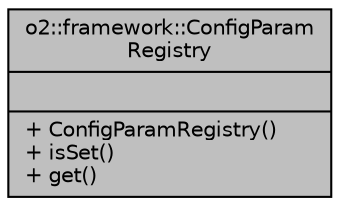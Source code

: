 digraph "o2::framework::ConfigParamRegistry"
{
 // INTERACTIVE_SVG=YES
  bgcolor="transparent";
  edge [fontname="Helvetica",fontsize="10",labelfontname="Helvetica",labelfontsize="10"];
  node [fontname="Helvetica",fontsize="10",shape=record];
  Node1 [label="{o2::framework::ConfigParam\lRegistry\n||+ ConfigParamRegistry()\l+ isSet()\l+ get()\l}",height=0.2,width=0.4,color="black", fillcolor="grey75", style="filled", fontcolor="black"];
}
